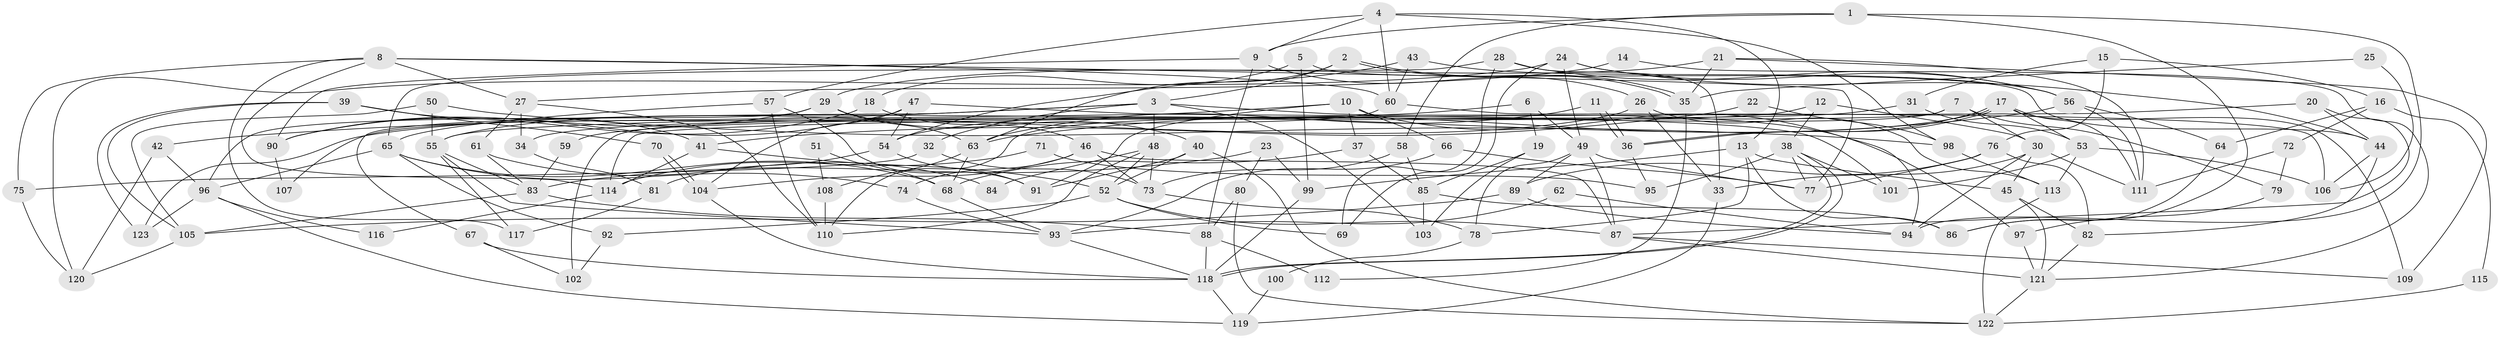 // Generated by graph-tools (version 1.1) at 2025/49/03/09/25 04:49:35]
// undirected, 123 vertices, 246 edges
graph export_dot {
graph [start="1"]
  node [color=gray90,style=filled];
  1;
  2;
  3;
  4;
  5;
  6;
  7;
  8;
  9;
  10;
  11;
  12;
  13;
  14;
  15;
  16;
  17;
  18;
  19;
  20;
  21;
  22;
  23;
  24;
  25;
  26;
  27;
  28;
  29;
  30;
  31;
  32;
  33;
  34;
  35;
  36;
  37;
  38;
  39;
  40;
  41;
  42;
  43;
  44;
  45;
  46;
  47;
  48;
  49;
  50;
  51;
  52;
  53;
  54;
  55;
  56;
  57;
  58;
  59;
  60;
  61;
  62;
  63;
  64;
  65;
  66;
  67;
  68;
  69;
  70;
  71;
  72;
  73;
  74;
  75;
  76;
  77;
  78;
  79;
  80;
  81;
  82;
  83;
  84;
  85;
  86;
  87;
  88;
  89;
  90;
  91;
  92;
  93;
  94;
  95;
  96;
  97;
  98;
  99;
  100;
  101;
  102;
  103;
  104;
  105;
  106;
  107;
  108;
  109;
  110;
  111;
  112;
  113;
  114;
  115;
  116;
  117;
  118;
  119;
  120;
  121;
  122;
  123;
  1 -- 86;
  1 -- 94;
  1 -- 9;
  1 -- 58;
  2 -- 3;
  2 -- 35;
  2 -- 35;
  2 -- 63;
  3 -- 48;
  3 -- 42;
  3 -- 32;
  3 -- 67;
  3 -- 97;
  3 -- 103;
  4 -- 9;
  4 -- 57;
  4 -- 13;
  4 -- 60;
  4 -- 98;
  5 -- 18;
  5 -- 99;
  5 -- 44;
  6 -- 49;
  6 -- 19;
  6 -- 123;
  7 -- 30;
  7 -- 102;
  7 -- 79;
  7 -- 110;
  8 -- 77;
  8 -- 60;
  8 -- 27;
  8 -- 75;
  8 -- 114;
  8 -- 117;
  9 -- 26;
  9 -- 88;
  9 -- 90;
  10 -- 55;
  10 -- 91;
  10 -- 37;
  10 -- 66;
  10 -- 94;
  11 -- 63;
  11 -- 36;
  11 -- 36;
  12 -- 38;
  12 -- 30;
  12 -- 34;
  13 -- 45;
  13 -- 78;
  13 -- 86;
  13 -- 99;
  14 -- 27;
  14 -- 121;
  15 -- 76;
  15 -- 16;
  15 -- 31;
  16 -- 64;
  16 -- 72;
  16 -- 115;
  17 -- 109;
  17 -- 36;
  17 -- 36;
  17 -- 53;
  17 -- 54;
  17 -- 111;
  18 -- 46;
  18 -- 90;
  19 -- 85;
  19 -- 103;
  20 -- 87;
  20 -- 44;
  20 -- 114;
  21 -- 111;
  21 -- 29;
  21 -- 35;
  21 -- 109;
  22 -- 98;
  22 -- 41;
  23 -- 83;
  23 -- 99;
  23 -- 80;
  24 -- 49;
  24 -- 44;
  24 -- 56;
  24 -- 69;
  24 -- 120;
  25 -- 106;
  25 -- 35;
  26 -- 33;
  26 -- 113;
  26 -- 55;
  27 -- 110;
  27 -- 34;
  27 -- 61;
  28 -- 65;
  28 -- 69;
  28 -- 33;
  28 -- 56;
  29 -- 90;
  29 -- 63;
  29 -- 40;
  29 -- 96;
  30 -- 45;
  30 -- 111;
  30 -- 33;
  30 -- 94;
  31 -- 53;
  31 -- 59;
  32 -- 75;
  32 -- 73;
  33 -- 119;
  34 -- 81;
  35 -- 112;
  36 -- 95;
  37 -- 68;
  37 -- 85;
  38 -- 118;
  38 -- 118;
  38 -- 77;
  38 -- 95;
  38 -- 101;
  39 -- 105;
  39 -- 123;
  39 -- 41;
  39 -- 70;
  40 -- 52;
  40 -- 91;
  40 -- 122;
  41 -- 114;
  41 -- 52;
  42 -- 96;
  42 -- 120;
  43 -- 54;
  43 -- 56;
  43 -- 60;
  44 -- 106;
  44 -- 82;
  45 -- 82;
  45 -- 121;
  46 -- 73;
  46 -- 104;
  46 -- 74;
  46 -- 87;
  47 -- 101;
  47 -- 54;
  47 -- 90;
  47 -- 104;
  48 -- 110;
  48 -- 73;
  48 -- 52;
  48 -- 84;
  49 -- 77;
  49 -- 87;
  49 -- 78;
  49 -- 89;
  50 -- 105;
  50 -- 55;
  50 -- 98;
  51 -- 108;
  51 -- 68;
  52 -- 69;
  52 -- 87;
  52 -- 92;
  53 -- 113;
  53 -- 101;
  53 -- 106;
  54 -- 81;
  54 -- 91;
  55 -- 93;
  55 -- 83;
  55 -- 117;
  56 -- 63;
  56 -- 64;
  56 -- 111;
  57 -- 65;
  57 -- 91;
  57 -- 110;
  58 -- 73;
  58 -- 85;
  59 -- 83;
  60 -- 106;
  60 -- 107;
  61 -- 83;
  61 -- 84;
  62 -- 94;
  62 -- 93;
  63 -- 68;
  63 -- 108;
  64 -- 86;
  65 -- 96;
  65 -- 74;
  65 -- 68;
  65 -- 92;
  66 -- 93;
  66 -- 77;
  67 -- 118;
  67 -- 102;
  68 -- 93;
  70 -- 104;
  70 -- 104;
  71 -- 95;
  71 -- 114;
  72 -- 111;
  72 -- 79;
  73 -- 78;
  74 -- 93;
  75 -- 120;
  76 -- 82;
  76 -- 89;
  76 -- 77;
  78 -- 100;
  79 -- 97;
  80 -- 88;
  80 -- 122;
  81 -- 117;
  82 -- 121;
  83 -- 88;
  83 -- 105;
  85 -- 86;
  85 -- 103;
  87 -- 109;
  87 -- 121;
  88 -- 118;
  88 -- 112;
  89 -- 94;
  89 -- 105;
  90 -- 107;
  92 -- 102;
  93 -- 118;
  96 -- 119;
  96 -- 116;
  96 -- 123;
  97 -- 121;
  98 -- 113;
  99 -- 118;
  100 -- 119;
  104 -- 118;
  105 -- 120;
  108 -- 110;
  113 -- 122;
  114 -- 116;
  115 -- 122;
  118 -- 119;
  121 -- 122;
}
